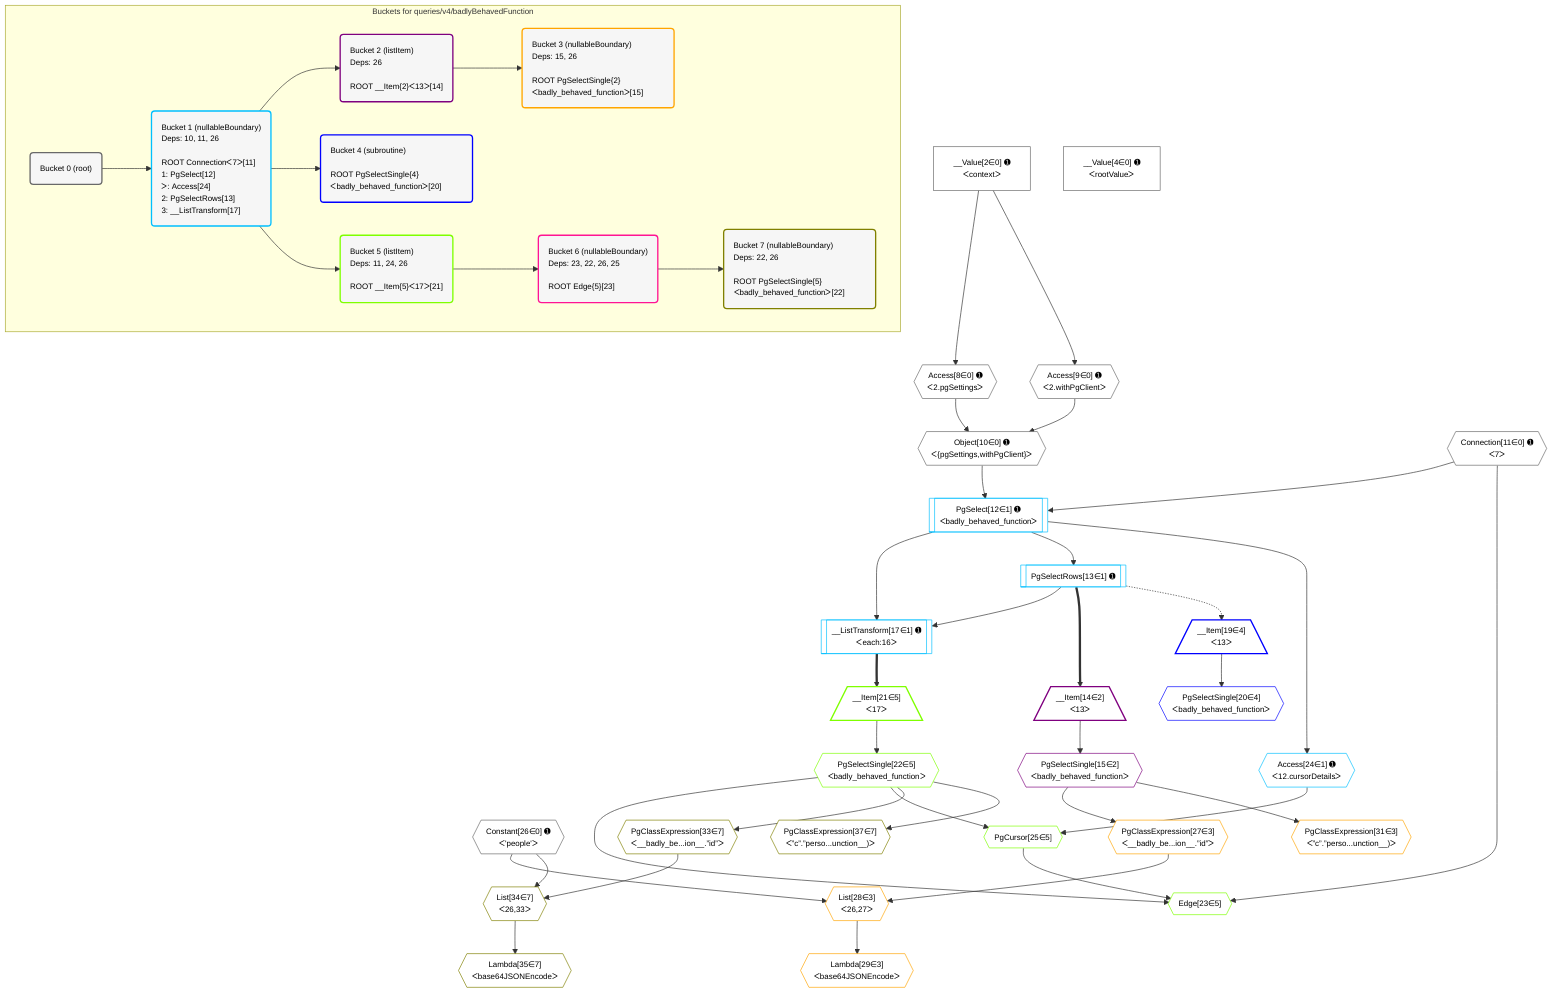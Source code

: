 %%{init: {'themeVariables': { 'fontSize': '12px'}}}%%
graph TD
    classDef path fill:#eee,stroke:#000,color:#000
    classDef plan fill:#fff,stroke-width:1px,color:#000
    classDef itemplan fill:#fff,stroke-width:2px,color:#000
    classDef unbatchedplan fill:#dff,stroke-width:1px,color:#000
    classDef sideeffectplan fill:#fcc,stroke-width:2px,color:#000
    classDef bucket fill:#f6f6f6,color:#000,stroke-width:2px,text-align:left


    %% plan dependencies
    Object10{{"Object[10∈0] ➊<br />ᐸ{pgSettings,withPgClient}ᐳ"}}:::plan
    Access8{{"Access[8∈0] ➊<br />ᐸ2.pgSettingsᐳ"}}:::plan
    Access9{{"Access[9∈0] ➊<br />ᐸ2.withPgClientᐳ"}}:::plan
    Access8 & Access9 --> Object10
    __Value2["__Value[2∈0] ➊<br />ᐸcontextᐳ"]:::plan
    __Value2 --> Access8
    __Value2 --> Access9
    __Value4["__Value[4∈0] ➊<br />ᐸrootValueᐳ"]:::plan
    Connection11{{"Connection[11∈0] ➊<br />ᐸ7ᐳ"}}:::plan
    Constant26{{"Constant[26∈0] ➊<br />ᐸ'people'ᐳ"}}:::plan
    PgSelect12[["PgSelect[12∈1] ➊<br />ᐸbadly_behaved_functionᐳ"]]:::plan
    Object10 & Connection11 --> PgSelect12
    __ListTransform17[["__ListTransform[17∈1] ➊<br />ᐸeach:16ᐳ"]]:::plan
    PgSelectRows13[["PgSelectRows[13∈1] ➊"]]:::plan
    PgSelectRows13 & PgSelect12 --> __ListTransform17
    PgSelect12 --> PgSelectRows13
    Access24{{"Access[24∈1] ➊<br />ᐸ12.cursorDetailsᐳ"}}:::plan
    PgSelect12 --> Access24
    __Item14[/"__Item[14∈2]<br />ᐸ13ᐳ"\]:::itemplan
    PgSelectRows13 ==> __Item14
    PgSelectSingle15{{"PgSelectSingle[15∈2]<br />ᐸbadly_behaved_functionᐳ"}}:::plan
    __Item14 --> PgSelectSingle15
    List28{{"List[28∈3]<br />ᐸ26,27ᐳ"}}:::plan
    PgClassExpression27{{"PgClassExpression[27∈3]<br />ᐸ__badly_be...ion__.”id”ᐳ"}}:::plan
    Constant26 & PgClassExpression27 --> List28
    PgSelectSingle15 --> PgClassExpression27
    Lambda29{{"Lambda[29∈3]<br />ᐸbase64JSONEncodeᐳ"}}:::plan
    List28 --> Lambda29
    PgClassExpression31{{"PgClassExpression[31∈3]<br />ᐸ”c”.”perso...unction__)ᐳ"}}:::plan
    PgSelectSingle15 --> PgClassExpression31
    __Item19[/"__Item[19∈4]<br />ᐸ13ᐳ"\]:::itemplan
    PgSelectRows13 -.-> __Item19
    PgSelectSingle20{{"PgSelectSingle[20∈4]<br />ᐸbadly_behaved_functionᐳ"}}:::plan
    __Item19 --> PgSelectSingle20
    Edge23{{"Edge[23∈5]"}}:::plan
    PgSelectSingle22{{"PgSelectSingle[22∈5]<br />ᐸbadly_behaved_functionᐳ"}}:::plan
    PgCursor25{{"PgCursor[25∈5]"}}:::plan
    PgSelectSingle22 & PgCursor25 & Connection11 --> Edge23
    PgSelectSingle22 & Access24 --> PgCursor25
    __Item21[/"__Item[21∈5]<br />ᐸ17ᐳ"\]:::itemplan
    __ListTransform17 ==> __Item21
    __Item21 --> PgSelectSingle22
    List34{{"List[34∈7]<br />ᐸ26,33ᐳ"}}:::plan
    PgClassExpression33{{"PgClassExpression[33∈7]<br />ᐸ__badly_be...ion__.”id”ᐳ"}}:::plan
    Constant26 & PgClassExpression33 --> List34
    PgSelectSingle22 --> PgClassExpression33
    Lambda35{{"Lambda[35∈7]<br />ᐸbase64JSONEncodeᐳ"}}:::plan
    List34 --> Lambda35
    PgClassExpression37{{"PgClassExpression[37∈7]<br />ᐸ”c”.”perso...unction__)ᐳ"}}:::plan
    PgSelectSingle22 --> PgClassExpression37

    %% define steps

    subgraph "Buckets for queries/v4/badlyBehavedFunction"
    Bucket0("Bucket 0 (root)"):::bucket
    classDef bucket0 stroke:#696969
    class Bucket0,__Value2,__Value4,Access8,Access9,Object10,Connection11,Constant26 bucket0
    Bucket1("Bucket 1 (nullableBoundary)<br />Deps: 10, 11, 26<br /><br />ROOT Connectionᐸ7ᐳ[11]<br />1: PgSelect[12]<br />ᐳ: Access[24]<br />2: PgSelectRows[13]<br />3: __ListTransform[17]"):::bucket
    classDef bucket1 stroke:#00bfff
    class Bucket1,PgSelect12,PgSelectRows13,__ListTransform17,Access24 bucket1
    Bucket2("Bucket 2 (listItem)<br />Deps: 26<br /><br />ROOT __Item{2}ᐸ13ᐳ[14]"):::bucket
    classDef bucket2 stroke:#7f007f
    class Bucket2,__Item14,PgSelectSingle15 bucket2
    Bucket3("Bucket 3 (nullableBoundary)<br />Deps: 15, 26<br /><br />ROOT PgSelectSingle{2}ᐸbadly_behaved_functionᐳ[15]"):::bucket
    classDef bucket3 stroke:#ffa500
    class Bucket3,PgClassExpression27,List28,Lambda29,PgClassExpression31 bucket3
    Bucket4("Bucket 4 (subroutine)<br /><br />ROOT PgSelectSingle{4}ᐸbadly_behaved_functionᐳ[20]"):::bucket
    classDef bucket4 stroke:#0000ff
    class Bucket4,__Item19,PgSelectSingle20 bucket4
    Bucket5("Bucket 5 (listItem)<br />Deps: 11, 24, 26<br /><br />ROOT __Item{5}ᐸ17ᐳ[21]"):::bucket
    classDef bucket5 stroke:#7fff00
    class Bucket5,__Item21,PgSelectSingle22,Edge23,PgCursor25 bucket5
    Bucket6("Bucket 6 (nullableBoundary)<br />Deps: 23, 22, 26, 25<br /><br />ROOT Edge{5}[23]"):::bucket
    classDef bucket6 stroke:#ff1493
    class Bucket6 bucket6
    Bucket7("Bucket 7 (nullableBoundary)<br />Deps: 22, 26<br /><br />ROOT PgSelectSingle{5}ᐸbadly_behaved_functionᐳ[22]"):::bucket
    classDef bucket7 stroke:#808000
    class Bucket7,PgClassExpression33,List34,Lambda35,PgClassExpression37 bucket7
    Bucket0 --> Bucket1
    Bucket1 --> Bucket2 & Bucket4 & Bucket5
    Bucket2 --> Bucket3
    Bucket5 --> Bucket6
    Bucket6 --> Bucket7
    end